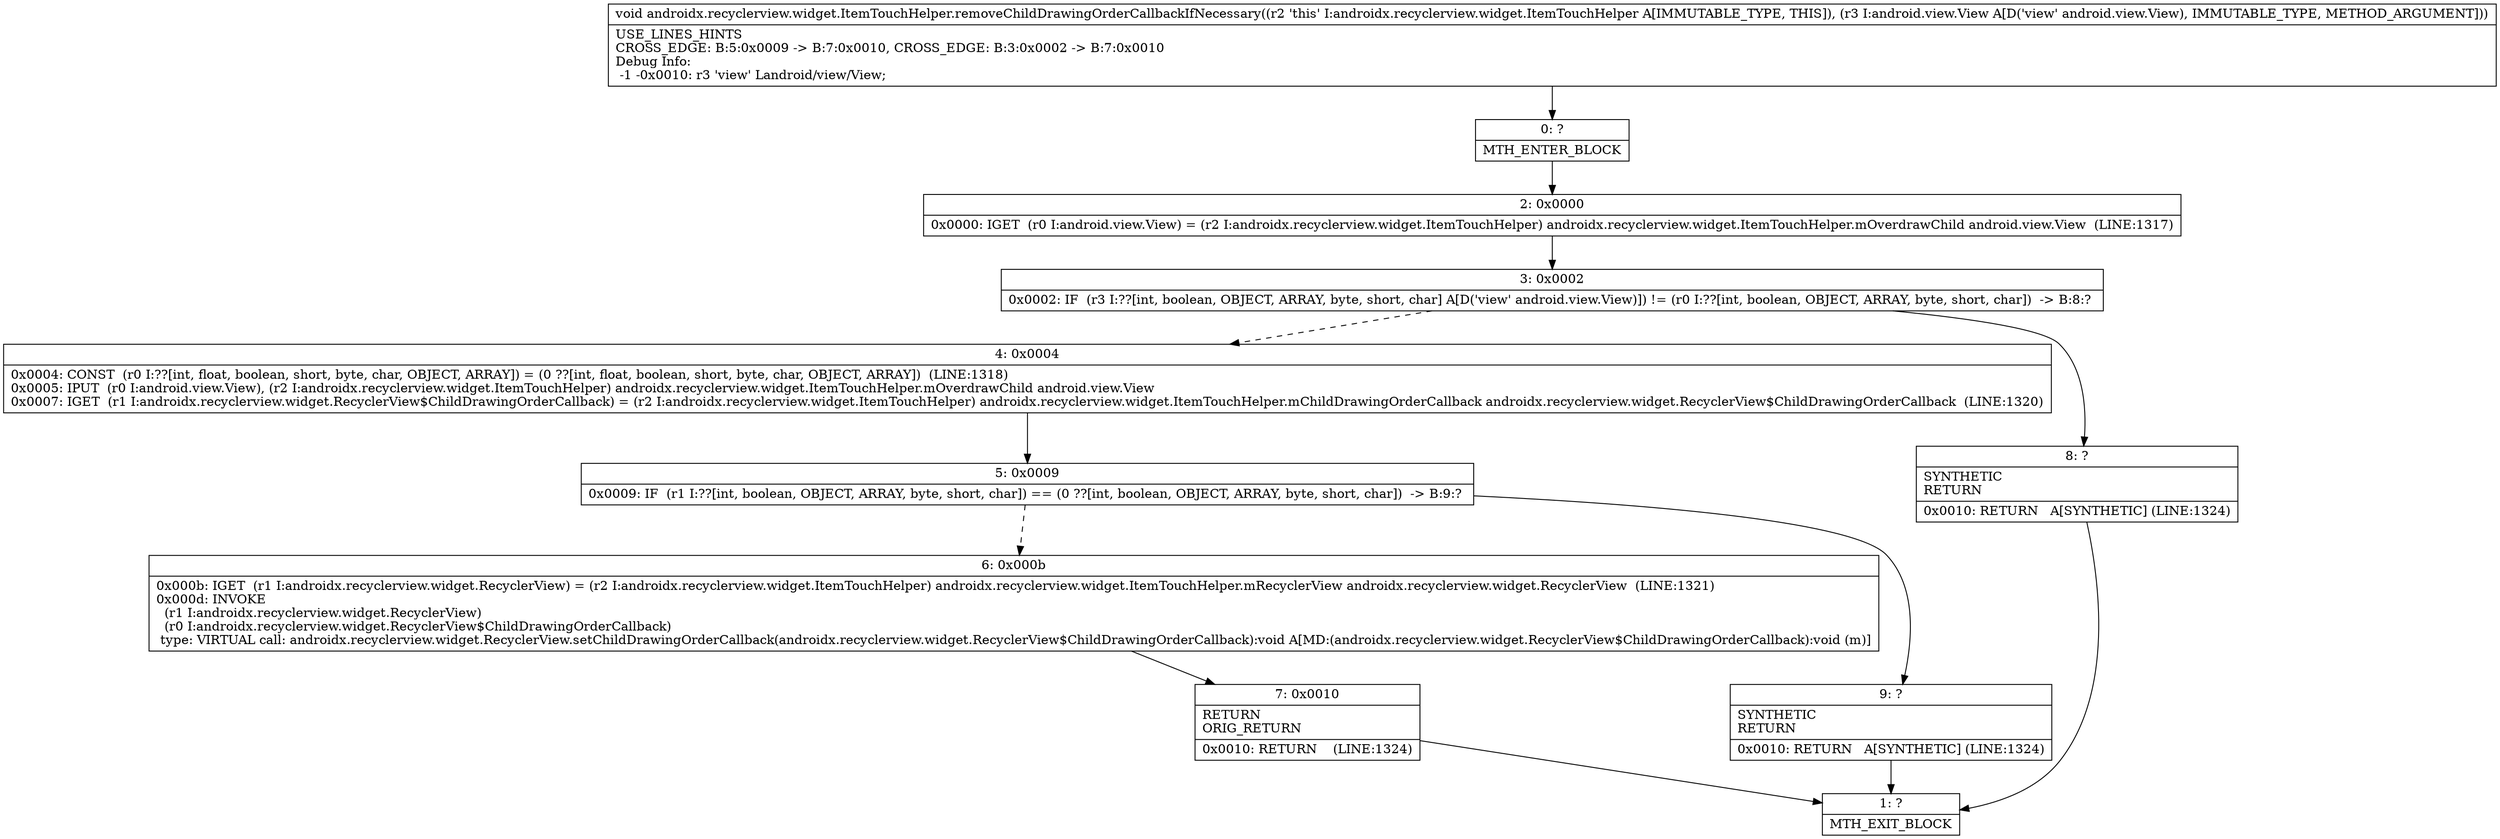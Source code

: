digraph "CFG forandroidx.recyclerview.widget.ItemTouchHelper.removeChildDrawingOrderCallbackIfNecessary(Landroid\/view\/View;)V" {
Node_0 [shape=record,label="{0\:\ ?|MTH_ENTER_BLOCK\l}"];
Node_2 [shape=record,label="{2\:\ 0x0000|0x0000: IGET  (r0 I:android.view.View) = (r2 I:androidx.recyclerview.widget.ItemTouchHelper) androidx.recyclerview.widget.ItemTouchHelper.mOverdrawChild android.view.View  (LINE:1317)\l}"];
Node_3 [shape=record,label="{3\:\ 0x0002|0x0002: IF  (r3 I:??[int, boolean, OBJECT, ARRAY, byte, short, char] A[D('view' android.view.View)]) != (r0 I:??[int, boolean, OBJECT, ARRAY, byte, short, char])  \-\> B:8:? \l}"];
Node_4 [shape=record,label="{4\:\ 0x0004|0x0004: CONST  (r0 I:??[int, float, boolean, short, byte, char, OBJECT, ARRAY]) = (0 ??[int, float, boolean, short, byte, char, OBJECT, ARRAY])  (LINE:1318)\l0x0005: IPUT  (r0 I:android.view.View), (r2 I:androidx.recyclerview.widget.ItemTouchHelper) androidx.recyclerview.widget.ItemTouchHelper.mOverdrawChild android.view.View \l0x0007: IGET  (r1 I:androidx.recyclerview.widget.RecyclerView$ChildDrawingOrderCallback) = (r2 I:androidx.recyclerview.widget.ItemTouchHelper) androidx.recyclerview.widget.ItemTouchHelper.mChildDrawingOrderCallback androidx.recyclerview.widget.RecyclerView$ChildDrawingOrderCallback  (LINE:1320)\l}"];
Node_5 [shape=record,label="{5\:\ 0x0009|0x0009: IF  (r1 I:??[int, boolean, OBJECT, ARRAY, byte, short, char]) == (0 ??[int, boolean, OBJECT, ARRAY, byte, short, char])  \-\> B:9:? \l}"];
Node_6 [shape=record,label="{6\:\ 0x000b|0x000b: IGET  (r1 I:androidx.recyclerview.widget.RecyclerView) = (r2 I:androidx.recyclerview.widget.ItemTouchHelper) androidx.recyclerview.widget.ItemTouchHelper.mRecyclerView androidx.recyclerview.widget.RecyclerView  (LINE:1321)\l0x000d: INVOKE  \l  (r1 I:androidx.recyclerview.widget.RecyclerView)\l  (r0 I:androidx.recyclerview.widget.RecyclerView$ChildDrawingOrderCallback)\l type: VIRTUAL call: androidx.recyclerview.widget.RecyclerView.setChildDrawingOrderCallback(androidx.recyclerview.widget.RecyclerView$ChildDrawingOrderCallback):void A[MD:(androidx.recyclerview.widget.RecyclerView$ChildDrawingOrderCallback):void (m)]\l}"];
Node_7 [shape=record,label="{7\:\ 0x0010|RETURN\lORIG_RETURN\l|0x0010: RETURN    (LINE:1324)\l}"];
Node_1 [shape=record,label="{1\:\ ?|MTH_EXIT_BLOCK\l}"];
Node_9 [shape=record,label="{9\:\ ?|SYNTHETIC\lRETURN\l|0x0010: RETURN   A[SYNTHETIC] (LINE:1324)\l}"];
Node_8 [shape=record,label="{8\:\ ?|SYNTHETIC\lRETURN\l|0x0010: RETURN   A[SYNTHETIC] (LINE:1324)\l}"];
MethodNode[shape=record,label="{void androidx.recyclerview.widget.ItemTouchHelper.removeChildDrawingOrderCallbackIfNecessary((r2 'this' I:androidx.recyclerview.widget.ItemTouchHelper A[IMMUTABLE_TYPE, THIS]), (r3 I:android.view.View A[D('view' android.view.View), IMMUTABLE_TYPE, METHOD_ARGUMENT]))  | USE_LINES_HINTS\lCROSS_EDGE: B:5:0x0009 \-\> B:7:0x0010, CROSS_EDGE: B:3:0x0002 \-\> B:7:0x0010\lDebug Info:\l  \-1 \-0x0010: r3 'view' Landroid\/view\/View;\l}"];
MethodNode -> Node_0;Node_0 -> Node_2;
Node_2 -> Node_3;
Node_3 -> Node_4[style=dashed];
Node_3 -> Node_8;
Node_4 -> Node_5;
Node_5 -> Node_6[style=dashed];
Node_5 -> Node_9;
Node_6 -> Node_7;
Node_7 -> Node_1;
Node_9 -> Node_1;
Node_8 -> Node_1;
}

